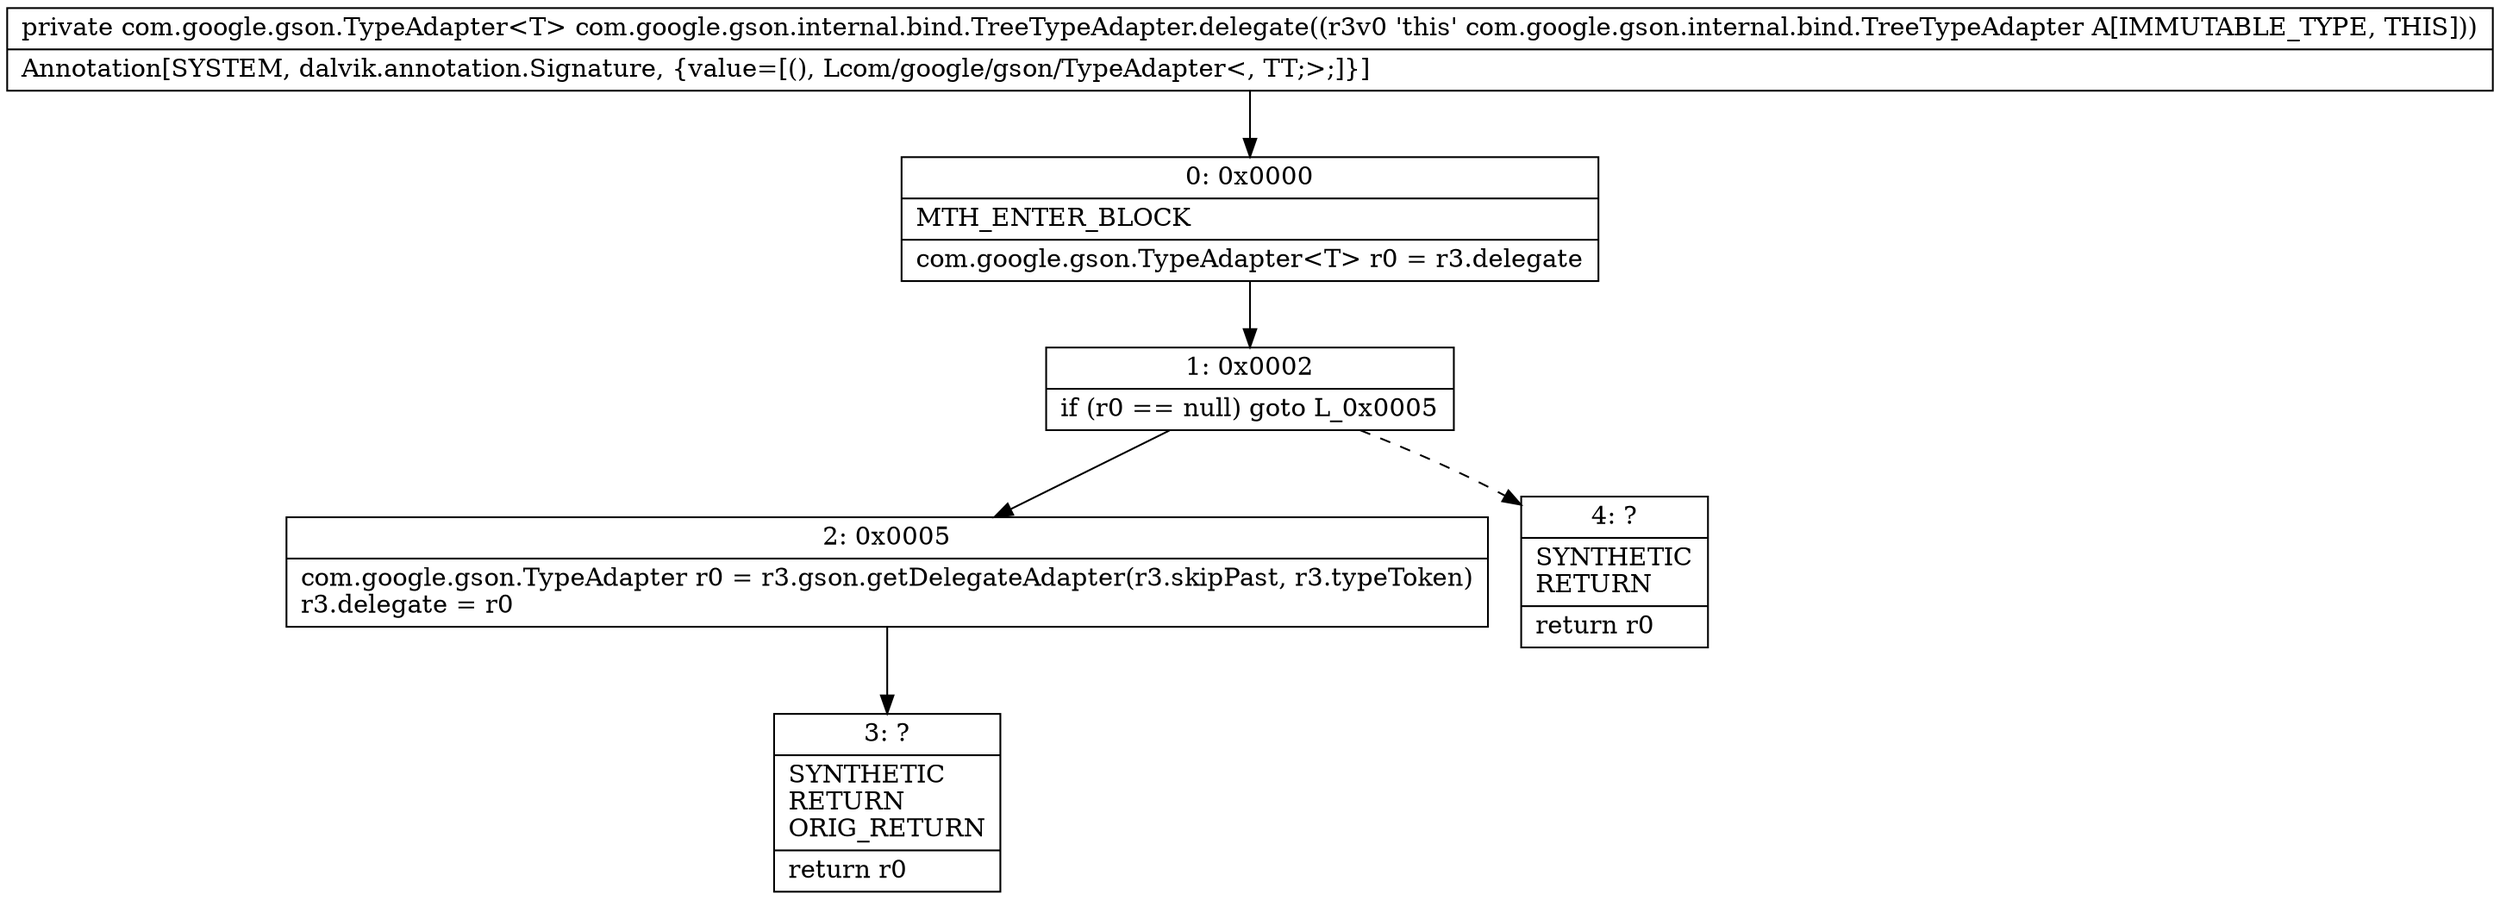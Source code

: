 digraph "CFG forcom.google.gson.internal.bind.TreeTypeAdapter.delegate()Lcom\/google\/gson\/TypeAdapter;" {
Node_0 [shape=record,label="{0\:\ 0x0000|MTH_ENTER_BLOCK\l|com.google.gson.TypeAdapter\<T\> r0 = r3.delegate\l}"];
Node_1 [shape=record,label="{1\:\ 0x0002|if (r0 == null) goto L_0x0005\l}"];
Node_2 [shape=record,label="{2\:\ 0x0005|com.google.gson.TypeAdapter r0 = r3.gson.getDelegateAdapter(r3.skipPast, r3.typeToken)\lr3.delegate = r0\l}"];
Node_3 [shape=record,label="{3\:\ ?|SYNTHETIC\lRETURN\lORIG_RETURN\l|return r0\l}"];
Node_4 [shape=record,label="{4\:\ ?|SYNTHETIC\lRETURN\l|return r0\l}"];
MethodNode[shape=record,label="{private com.google.gson.TypeAdapter\<T\> com.google.gson.internal.bind.TreeTypeAdapter.delegate((r3v0 'this' com.google.gson.internal.bind.TreeTypeAdapter A[IMMUTABLE_TYPE, THIS]))  | Annotation[SYSTEM, dalvik.annotation.Signature, \{value=[(), Lcom\/google\/gson\/TypeAdapter\<, TT;\>;]\}]\l}"];
MethodNode -> Node_0;
Node_0 -> Node_1;
Node_1 -> Node_2;
Node_1 -> Node_4[style=dashed];
Node_2 -> Node_3;
}

